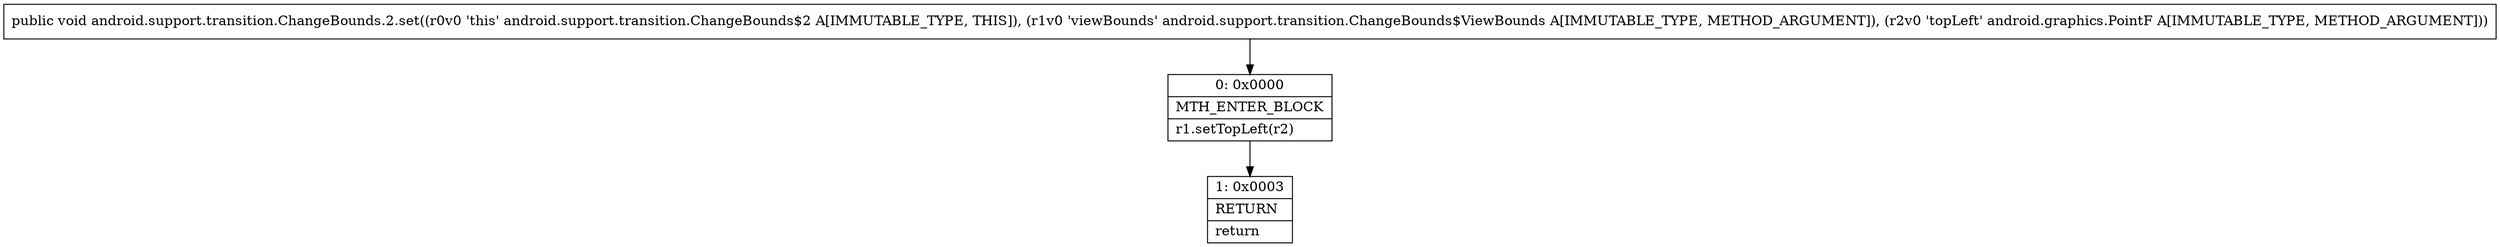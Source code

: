 digraph "CFG forandroid.support.transition.ChangeBounds.2.set(Landroid\/support\/transition\/ChangeBounds$ViewBounds;Landroid\/graphics\/PointF;)V" {
Node_0 [shape=record,label="{0\:\ 0x0000|MTH_ENTER_BLOCK\l|r1.setTopLeft(r2)\l}"];
Node_1 [shape=record,label="{1\:\ 0x0003|RETURN\l|return\l}"];
MethodNode[shape=record,label="{public void android.support.transition.ChangeBounds.2.set((r0v0 'this' android.support.transition.ChangeBounds$2 A[IMMUTABLE_TYPE, THIS]), (r1v0 'viewBounds' android.support.transition.ChangeBounds$ViewBounds A[IMMUTABLE_TYPE, METHOD_ARGUMENT]), (r2v0 'topLeft' android.graphics.PointF A[IMMUTABLE_TYPE, METHOD_ARGUMENT])) }"];
MethodNode -> Node_0;
Node_0 -> Node_1;
}


